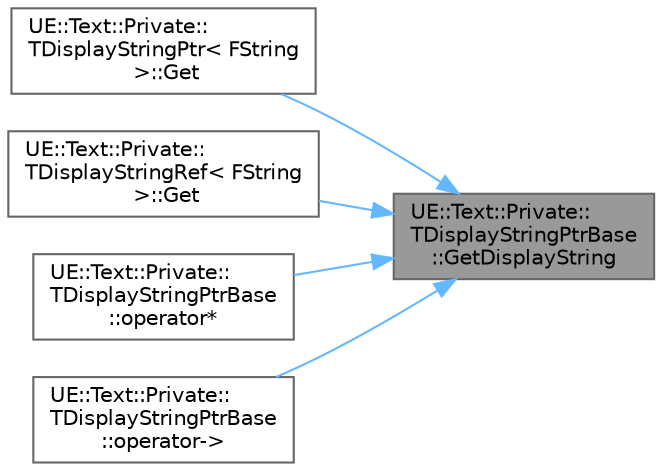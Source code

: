 digraph "UE::Text::Private::TDisplayStringPtrBase::GetDisplayString"
{
 // INTERACTIVE_SVG=YES
 // LATEX_PDF_SIZE
  bgcolor="transparent";
  edge [fontname=Helvetica,fontsize=10,labelfontname=Helvetica,labelfontsize=10];
  node [fontname=Helvetica,fontsize=10,shape=box,height=0.2,width=0.4];
  rankdir="RL";
  Node1 [id="Node000001",label="UE::Text::Private::\lTDisplayStringPtrBase\l::GetDisplayString",height=0.2,width=0.4,color="gray40", fillcolor="grey60", style="filled", fontcolor="black",tooltip=" "];
  Node1 -> Node2 [id="edge1_Node000001_Node000002",dir="back",color="steelblue1",style="solid",tooltip=" "];
  Node2 [id="Node000002",label="UE::Text::Private::\lTDisplayStringPtr\< FString\l \>::Get",height=0.2,width=0.4,color="grey40", fillcolor="white", style="filled",URL="$d4/d3c/classUE_1_1Text_1_1Private_1_1TDisplayStringPtr.html#aaac50047fb224d12c9cc4b5179daffcf",tooltip=" "];
  Node1 -> Node3 [id="edge2_Node000001_Node000003",dir="back",color="steelblue1",style="solid",tooltip=" "];
  Node3 [id="Node000003",label="UE::Text::Private::\lTDisplayStringRef\< FString\l \>::Get",height=0.2,width=0.4,color="grey40", fillcolor="white", style="filled",URL="$d7/de7/classUE_1_1Text_1_1Private_1_1TDisplayStringRef.html#ae3a9db1d2fc201bf8dd4c8887030c2ca",tooltip=" "];
  Node1 -> Node4 [id="edge3_Node000001_Node000004",dir="back",color="steelblue1",style="solid",tooltip=" "];
  Node4 [id="Node000004",label="UE::Text::Private::\lTDisplayStringPtrBase\l::operator*",height=0.2,width=0.4,color="grey40", fillcolor="white", style="filled",URL="$dc/d51/classUE_1_1Text_1_1Private_1_1TDisplayStringPtrBase.html#a3db8730391fc703b43e5e23c4a6f9b35",tooltip=" "];
  Node1 -> Node5 [id="edge4_Node000001_Node000005",dir="back",color="steelblue1",style="solid",tooltip=" "];
  Node5 [id="Node000005",label="UE::Text::Private::\lTDisplayStringPtrBase\l::operator-\>",height=0.2,width=0.4,color="grey40", fillcolor="white", style="filled",URL="$dc/d51/classUE_1_1Text_1_1Private_1_1TDisplayStringPtrBase.html#a962c59e492d4f9b7df8cac2c43dfe1ac",tooltip=" "];
}
